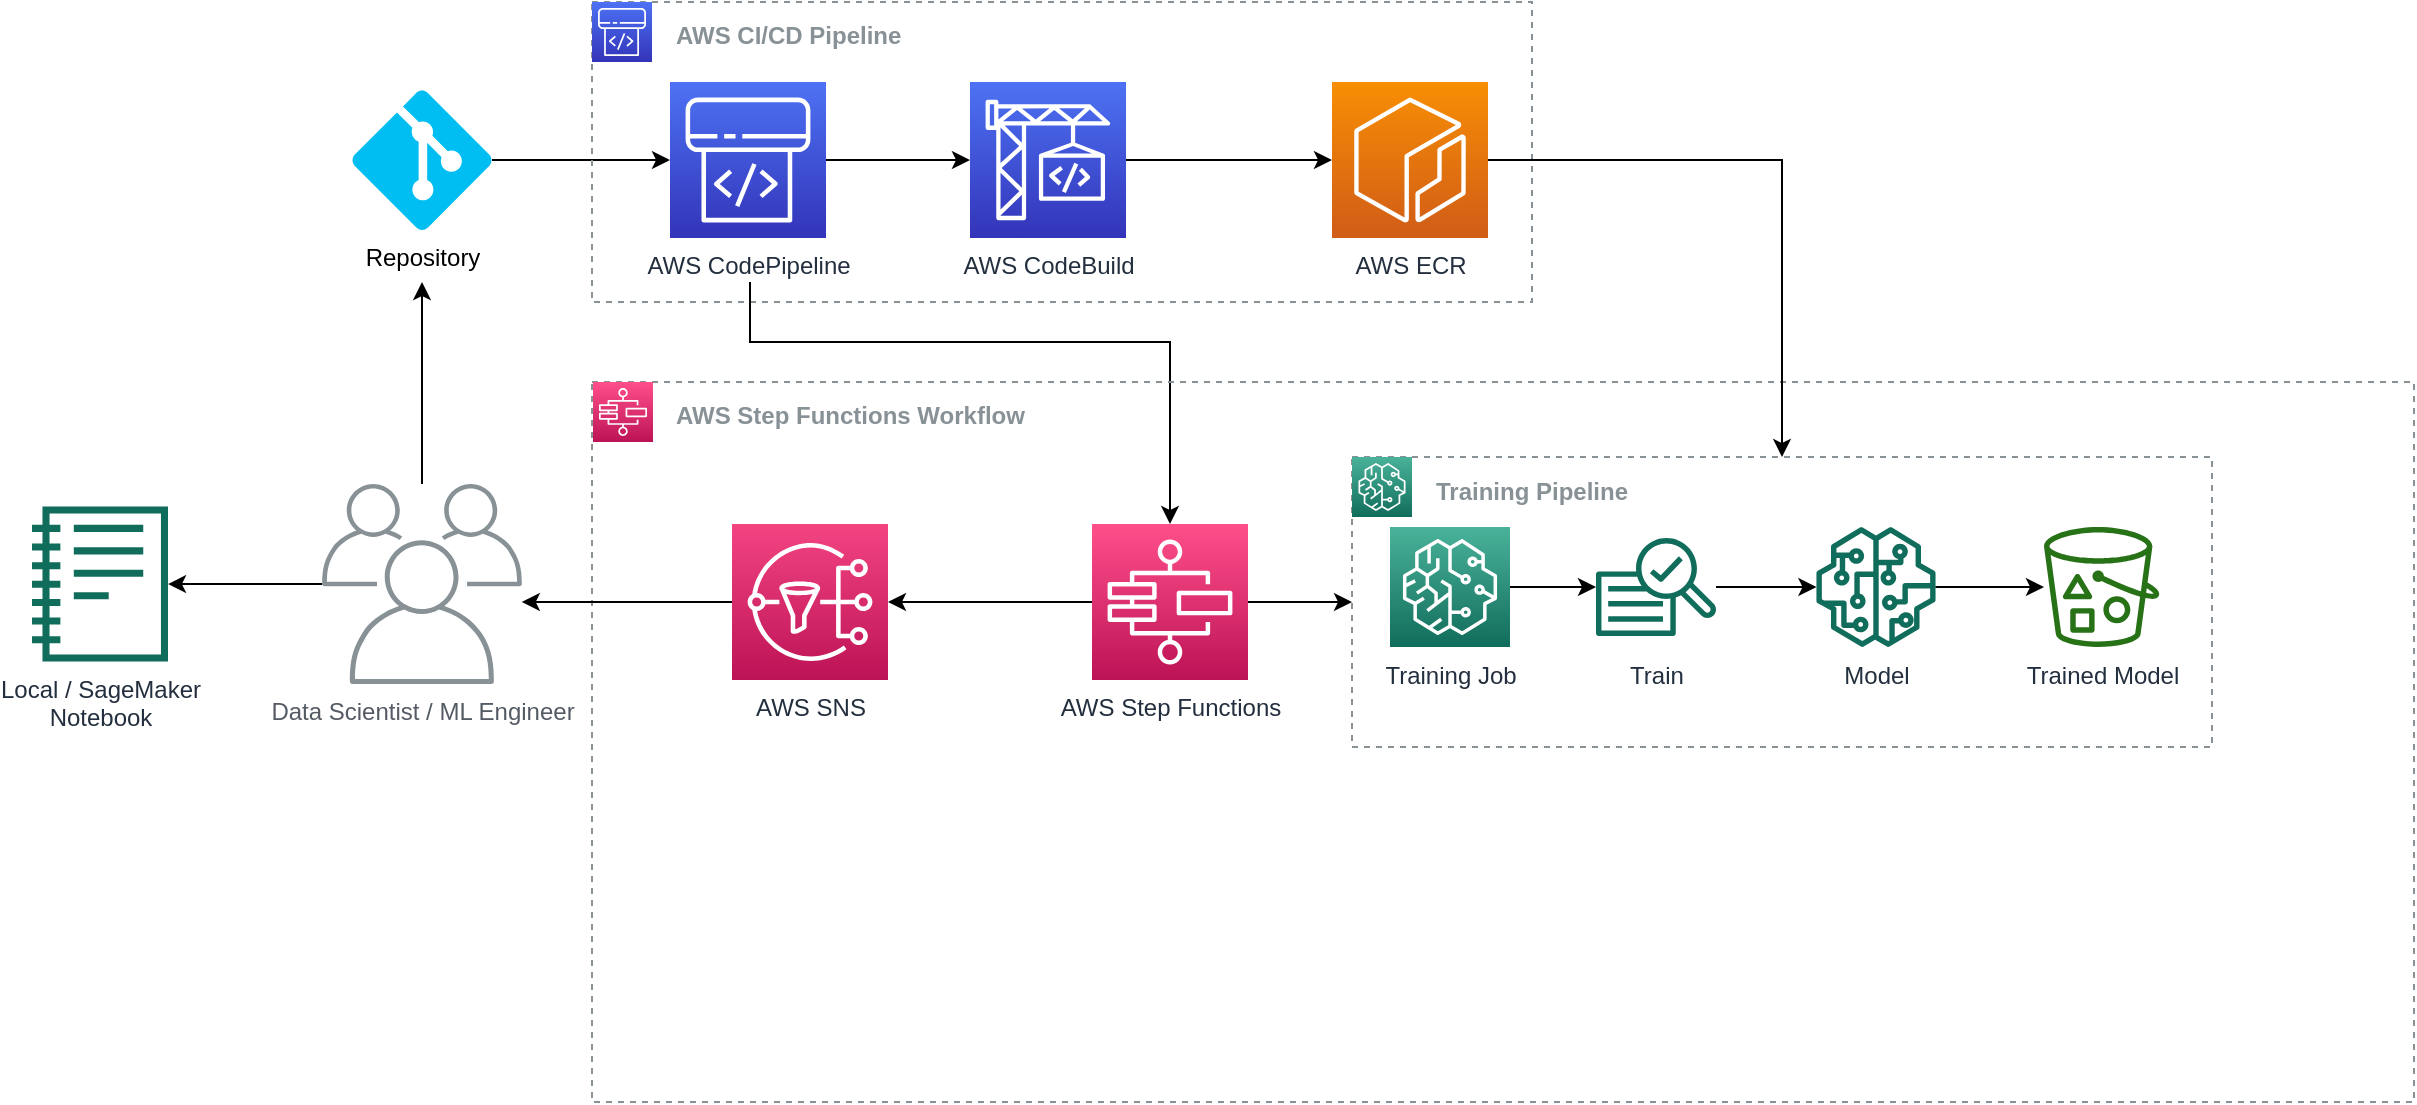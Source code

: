 <mxfile version="15.5.2" type="github">
  <diagram id="j37Jz2b9IyT9WRS_cPEV" name="Page-1">
    <mxGraphModel dx="2272" dy="794" grid="1" gridSize="10" guides="1" tooltips="1" connect="1" arrows="1" fold="1" page="1" pageScale="1" pageWidth="850" pageHeight="1100" math="0" shadow="0">
      <root>
        <mxCell id="0" />
        <mxCell id="1" parent="0" />
        <mxCell id="b2e7_tQQ3vltjg-f_0wM-14" value="" style="edgeStyle=orthogonalEdgeStyle;rounded=0;orthogonalLoop=1;jettySize=auto;html=1;" parent="1" source="b2e7_tQQ3vltjg-f_0wM-8" edge="1">
          <mxGeometry relative="1" as="geometry">
            <mxPoint x="85" y="340" as="targetPoint" />
          </mxGeometry>
        </mxCell>
        <mxCell id="Zc0Y9S3saHH1EsJJb78X-20" style="edgeStyle=orthogonalEdgeStyle;rounded=0;orthogonalLoop=1;jettySize=auto;html=1;" parent="1" source="b2e7_tQQ3vltjg-f_0wM-8" target="Zc0Y9S3saHH1EsJJb78X-2" edge="1">
          <mxGeometry relative="1" as="geometry" />
        </mxCell>
        <mxCell id="b2e7_tQQ3vltjg-f_0wM-8" value="Data Scientist / ML Engineer" style="sketch=0;outlineConnect=0;gradientColor=none;fontColor=#545B64;strokeColor=none;fillColor=#879196;dashed=0;verticalLabelPosition=bottom;verticalAlign=top;align=center;html=1;fontSize=12;fontStyle=0;aspect=fixed;shape=mxgraph.aws4.illustration_users;pointerEvents=1" parent="1" vertex="1">
          <mxGeometry x="35" y="441" width="100" height="100" as="geometry" />
        </mxCell>
        <mxCell id="b2e7_tQQ3vltjg-f_0wM-12" value="" style="edgeStyle=orthogonalEdgeStyle;rounded=0;orthogonalLoop=1;jettySize=auto;html=1;" parent="1" source="b2e7_tQQ3vltjg-f_0wM-10" target="b2e7_tQQ3vltjg-f_0wM-2" edge="1">
          <mxGeometry relative="1" as="geometry" />
        </mxCell>
        <mxCell id="b2e7_tQQ3vltjg-f_0wM-10" value="Repository" style="verticalLabelPosition=bottom;html=1;verticalAlign=top;align=center;strokeColor=none;fillColor=#00BEF2;shape=mxgraph.azure.git_repository;" parent="1" vertex="1">
          <mxGeometry x="50" y="244" width="70" height="70" as="geometry" />
        </mxCell>
        <mxCell id="b2e7_tQQ3vltjg-f_0wM-17" value="" style="shape=image;html=1;verticalAlign=top;verticalLabelPosition=bottom;labelBackgroundColor=#ffffff;imageAspect=0;aspect=fixed;image=https://cdn2.iconfinder.com/data/icons/integers/60/number-one-128.png;fontSize=14;" parent="1" vertex="1">
          <mxGeometry x="-10" y="452" width="28" height="28" as="geometry" />
        </mxCell>
        <mxCell id="b2e7_tQQ3vltjg-f_0wM-18" value="" style="shape=image;html=1;verticalAlign=top;verticalLabelPosition=bottom;labelBackgroundColor=#ffffff;imageAspect=0;aspect=fixed;image=https://cdn2.iconfinder.com/data/icons/integers/60/number-two-128.png;fontSize=14;" parent="1" vertex="1">
          <mxGeometry x="40" y="380" width="30" height="30" as="geometry" />
        </mxCell>
        <mxCell id="b2e7_tQQ3vltjg-f_0wM-19" value="" style="shape=image;html=1;verticalAlign=top;verticalLabelPosition=bottom;labelBackgroundColor=#ffffff;imageAspect=0;aspect=fixed;image=https://cdn2.iconfinder.com/data/icons/integers/60/number-three-128.png;fontSize=14;" parent="1" vertex="1">
          <mxGeometry x="130" y="240" width="29" height="29" as="geometry" />
        </mxCell>
        <mxCell id="b2e7_tQQ3vltjg-f_0wM-20" value="" style="group" parent="1" vertex="1" connectable="0">
          <mxGeometry x="170" y="200" width="470" height="150" as="geometry" />
        </mxCell>
        <mxCell id="b2e7_tQQ3vltjg-f_0wM-1" value="&lt;blockquote style=&quot;margin: 0 0 0 40px ; border: none ; padding: 0px&quot;&gt;&lt;b&gt;AWS CI/CD Pipeline&lt;/b&gt;&lt;/blockquote&gt;" style="outlineConnect=0;gradientColor=none;html=1;whiteSpace=wrap;fontSize=12;fontStyle=0;strokeColor=#879196;fillColor=none;verticalAlign=top;align=left;fontColor=#879196;dashed=1;spacingTop=3;" parent="b2e7_tQQ3vltjg-f_0wM-20" vertex="1">
          <mxGeometry width="470" height="150" as="geometry" />
        </mxCell>
        <mxCell id="b2e7_tQQ3vltjg-f_0wM-2" value="AWS CodePipeline" style="sketch=0;points=[[0,0,0],[0.25,0,0],[0.5,0,0],[0.75,0,0],[1,0,0],[0,1,0],[0.25,1,0],[0.5,1,0],[0.75,1,0],[1,1,0],[0,0.25,0],[0,0.5,0],[0,0.75,0],[1,0.25,0],[1,0.5,0],[1,0.75,0]];outlineConnect=0;fontColor=#232F3E;gradientColor=#4D72F3;gradientDirection=north;fillColor=#3334B9;strokeColor=#ffffff;dashed=0;verticalLabelPosition=bottom;verticalAlign=top;align=center;html=1;fontSize=12;fontStyle=0;aspect=fixed;shape=mxgraph.aws4.resourceIcon;resIcon=mxgraph.aws4.codepipeline;" parent="b2e7_tQQ3vltjg-f_0wM-20" vertex="1">
          <mxGeometry x="39" y="40" width="78" height="78" as="geometry" />
        </mxCell>
        <mxCell id="b2e7_tQQ3vltjg-f_0wM-3" value="AWS CodeBuild" style="sketch=0;points=[[0,0,0],[0.25,0,0],[0.5,0,0],[0.75,0,0],[1,0,0],[0,1,0],[0.25,1,0],[0.5,1,0],[0.75,1,0],[1,1,0],[0,0.25,0],[0,0.5,0],[0,0.75,0],[1,0.25,0],[1,0.5,0],[1,0.75,0]];outlineConnect=0;fontColor=#232F3E;gradientColor=#4D72F3;gradientDirection=north;fillColor=#3334B9;strokeColor=#ffffff;dashed=0;verticalLabelPosition=bottom;verticalAlign=top;align=center;html=1;fontSize=12;fontStyle=0;aspect=fixed;shape=mxgraph.aws4.resourceIcon;resIcon=mxgraph.aws4.codebuild;" parent="b2e7_tQQ3vltjg-f_0wM-20" vertex="1">
          <mxGeometry x="189" y="40" width="78" height="78" as="geometry" />
        </mxCell>
        <mxCell id="b2e7_tQQ3vltjg-f_0wM-7" style="edgeStyle=orthogonalEdgeStyle;rounded=0;orthogonalLoop=1;jettySize=auto;html=1;" parent="b2e7_tQQ3vltjg-f_0wM-20" source="b2e7_tQQ3vltjg-f_0wM-2" target="b2e7_tQQ3vltjg-f_0wM-3" edge="1">
          <mxGeometry relative="1" as="geometry" />
        </mxCell>
        <mxCell id="b2e7_tQQ3vltjg-f_0wM-4" value="AWS ECR" style="sketch=0;points=[[0,0,0],[0.25,0,0],[0.5,0,0],[0.75,0,0],[1,0,0],[0,1,0],[0.25,1,0],[0.5,1,0],[0.75,1,0],[1,1,0],[0,0.25,0],[0,0.5,0],[0,0.75,0],[1,0.25,0],[1,0.5,0],[1,0.75,0]];outlineConnect=0;fontColor=#232F3E;gradientColor=#F78E04;gradientDirection=north;fillColor=#D05C17;strokeColor=#ffffff;dashed=0;verticalLabelPosition=bottom;verticalAlign=top;align=center;html=1;fontSize=12;fontStyle=0;aspect=fixed;shape=mxgraph.aws4.resourceIcon;resIcon=mxgraph.aws4.ecr;" parent="b2e7_tQQ3vltjg-f_0wM-20" vertex="1">
          <mxGeometry x="370" y="40" width="78" height="78" as="geometry" />
        </mxCell>
        <mxCell id="b2e7_tQQ3vltjg-f_0wM-6" style="edgeStyle=orthogonalEdgeStyle;rounded=0;orthogonalLoop=1;jettySize=auto;html=1;" parent="b2e7_tQQ3vltjg-f_0wM-20" source="b2e7_tQQ3vltjg-f_0wM-3" target="b2e7_tQQ3vltjg-f_0wM-4" edge="1">
          <mxGeometry relative="1" as="geometry" />
        </mxCell>
        <mxCell id="b2e7_tQQ3vltjg-f_0wM-5" value="" style="shape=image;html=1;verticalAlign=top;verticalLabelPosition=bottom;labelBackgroundColor=#ffffff;imageAspect=0;aspect=fixed;image=https://cdn4.iconfinder.com/data/icons/logos-and-brands/512/97_Docker_logo_logos-128.png" parent="b2e7_tQQ3vltjg-f_0wM-20" vertex="1">
          <mxGeometry x="297" y="80" width="50" height="50" as="geometry" />
        </mxCell>
        <mxCell id="b2e7_tQQ3vltjg-f_0wM-22" value="" style="sketch=0;points=[[0,0,0],[0.25,0,0],[0.5,0,0],[0.75,0,0],[1,0,0],[0,1,0],[0.25,1,0],[0.5,1,0],[0.75,1,0],[1,1,0],[0,0.25,0],[0,0.5,0],[0,0.75,0],[1,0.25,0],[1,0.5,0],[1,0.75,0]];outlineConnect=0;fontColor=#232F3E;gradientColor=#4D72F3;gradientDirection=north;fillColor=#3334B9;strokeColor=#ffffff;dashed=0;verticalLabelPosition=bottom;verticalAlign=top;align=center;html=1;fontSize=12;fontStyle=0;aspect=fixed;shape=mxgraph.aws4.resourceIcon;resIcon=mxgraph.aws4.codepipeline;" parent="b2e7_tQQ3vltjg-f_0wM-20" vertex="1">
          <mxGeometry width="30" height="30" as="geometry" />
        </mxCell>
        <mxCell id="b2e7_tQQ3vltjg-f_0wM-25" style="edgeStyle=orthogonalEdgeStyle;rounded=0;orthogonalLoop=1;jettySize=auto;html=1;fontSize=14;" parent="1" target="b2e7_tQQ3vltjg-f_0wM-24" edge="1">
          <mxGeometry relative="1" as="geometry">
            <mxPoint x="249" y="340" as="sourcePoint" />
            <Array as="points">
              <mxPoint x="249" y="370" />
              <mxPoint x="459" y="370" />
            </Array>
          </mxGeometry>
        </mxCell>
        <mxCell id="b2e7_tQQ3vltjg-f_0wM-31" value="" style="group" parent="1" vertex="1" connectable="0">
          <mxGeometry x="170" y="390" width="911" height="360" as="geometry" />
        </mxCell>
        <mxCell id="b2e7_tQQ3vltjg-f_0wM-21" value="&lt;blockquote style=&quot;margin: 0 0 0 40px ; border: none ; padding: 0px&quot;&gt;&lt;b&gt;AWS Step Functions Workflow&lt;/b&gt;&lt;/blockquote&gt;" style="outlineConnect=0;gradientColor=none;html=1;whiteSpace=wrap;fontSize=12;fontStyle=0;strokeColor=#879196;fillColor=none;verticalAlign=top;align=left;fontColor=#879196;dashed=1;spacingTop=3;" parent="b2e7_tQQ3vltjg-f_0wM-31" vertex="1">
          <mxGeometry width="911" height="360" as="geometry" />
        </mxCell>
        <mxCell id="b2e7_tQQ3vltjg-f_0wM-23" value="" style="sketch=0;points=[[0,0,0],[0.25,0,0],[0.5,0,0],[0.75,0,0],[1,0,0],[0,1,0],[0.25,1,0],[0.5,1,0],[0.75,1,0],[1,1,0],[0,0.25,0],[0,0.5,0],[0,0.75,0],[1,0.25,0],[1,0.5,0],[1,0.75,0]];outlineConnect=0;fontColor=#232F3E;gradientColor=#FF4F8B;gradientDirection=north;fillColor=#BC1356;strokeColor=#ffffff;dashed=0;verticalLabelPosition=bottom;verticalAlign=top;align=center;html=1;fontSize=12;fontStyle=0;aspect=fixed;shape=mxgraph.aws4.resourceIcon;resIcon=mxgraph.aws4.step_functions;" parent="b2e7_tQQ3vltjg-f_0wM-31" vertex="1">
          <mxGeometry x="0.5" width="30" height="30" as="geometry" />
        </mxCell>
        <mxCell id="Zc0Y9S3saHH1EsJJb78X-13" style="edgeStyle=orthogonalEdgeStyle;rounded=0;orthogonalLoop=1;jettySize=auto;html=1;" parent="b2e7_tQQ3vltjg-f_0wM-31" source="b2e7_tQQ3vltjg-f_0wM-24" target="b2e7_tQQ3vltjg-f_0wM-29" edge="1">
          <mxGeometry relative="1" as="geometry" />
        </mxCell>
        <mxCell id="Zc0Y9S3saHH1EsJJb78X-18" value="" style="edgeStyle=orthogonalEdgeStyle;rounded=0;orthogonalLoop=1;jettySize=auto;html=1;" parent="b2e7_tQQ3vltjg-f_0wM-31" source="b2e7_tQQ3vltjg-f_0wM-24" target="Zc0Y9S3saHH1EsJJb78X-16" edge="1">
          <mxGeometry relative="1" as="geometry" />
        </mxCell>
        <mxCell id="b2e7_tQQ3vltjg-f_0wM-24" value="AWS Step Functions" style="sketch=0;points=[[0,0,0],[0.25,0,0],[0.5,0,0],[0.75,0,0],[1,0,0],[0,1,0],[0.25,1,0],[0.5,1,0],[0.75,1,0],[1,1,0],[0,0.25,0],[0,0.5,0],[0,0.75,0],[1,0.25,0],[1,0.5,0],[1,0.75,0]];outlineConnect=0;fontColor=#232F3E;gradientColor=#FF4F8B;gradientDirection=north;fillColor=#BC1356;strokeColor=#ffffff;dashed=0;verticalLabelPosition=bottom;verticalAlign=top;align=center;html=1;fontSize=12;fontStyle=0;aspect=fixed;shape=mxgraph.aws4.resourceIcon;resIcon=mxgraph.aws4.step_functions;" parent="b2e7_tQQ3vltjg-f_0wM-31" vertex="1">
          <mxGeometry x="250" y="71" width="78" height="78" as="geometry" />
        </mxCell>
        <mxCell id="b2e7_tQQ3vltjg-f_0wM-27" value="" style="shape=image;html=1;verticalAlign=top;verticalLabelPosition=bottom;labelBackgroundColor=#ffffff;imageAspect=0;aspect=fixed;image=https://cdn2.iconfinder.com/data/icons/integers/60/number-four-128.png;fontSize=14;" parent="b2e7_tQQ3vltjg-f_0wM-31" vertex="1">
          <mxGeometry x="300" y="20" width="28" height="28" as="geometry" />
        </mxCell>
        <mxCell id="Zc0Y9S3saHH1EsJJb78X-12" value="" style="group" parent="b2e7_tQQ3vltjg-f_0wM-31" vertex="1" connectable="0">
          <mxGeometry x="380" y="37.5" width="430" height="145" as="geometry" />
        </mxCell>
        <mxCell id="b2e7_tQQ3vltjg-f_0wM-29" value="&lt;blockquote style=&quot;margin: 0 0 0 40px ; border: none ; padding: 0px&quot;&gt;&lt;b&gt;Training Pipeline&lt;/b&gt;&lt;/blockquote&gt;" style="outlineConnect=0;gradientColor=none;html=1;whiteSpace=wrap;fontSize=12;fontStyle=0;strokeColor=#879196;fillColor=none;verticalAlign=top;align=left;fontColor=#879196;dashed=1;spacingTop=3;" parent="Zc0Y9S3saHH1EsJJb78X-12" vertex="1">
          <mxGeometry width="430" height="145" as="geometry" />
        </mxCell>
        <mxCell id="Zc0Y9S3saHH1EsJJb78X-14" style="edgeStyle=orthogonalEdgeStyle;rounded=0;orthogonalLoop=1;jettySize=auto;html=1;" parent="Zc0Y9S3saHH1EsJJb78X-12" source="Zc0Y9S3saHH1EsJJb78X-1" target="Zc0Y9S3saHH1EsJJb78X-3" edge="1">
          <mxGeometry relative="1" as="geometry" />
        </mxCell>
        <mxCell id="Zc0Y9S3saHH1EsJJb78X-1" value="Train" style="outlineConnect=0;fontColor=#232F3E;gradientColor=none;fillColor=#116D5B;strokeColor=none;dashed=0;verticalLabelPosition=bottom;verticalAlign=top;align=center;html=1;fontSize=12;fontStyle=0;pointerEvents=1;shape=mxgraph.aws4.sagemaker_train;" parent="Zc0Y9S3saHH1EsJJb78X-12" vertex="1">
          <mxGeometry x="122" y="35.007" width="60" height="60" as="geometry" />
        </mxCell>
        <mxCell id="Zc0Y9S3saHH1EsJJb78X-3" value="Model" style="outlineConnect=0;fontColor=#232F3E;gradientColor=none;fillColor=#116D5B;strokeColor=none;dashed=0;verticalLabelPosition=bottom;verticalAlign=top;align=center;html=1;fontSize=12;fontStyle=0;aspect=fixed;pointerEvents=1;shape=mxgraph.aws4.sagemaker_model;" parent="Zc0Y9S3saHH1EsJJb78X-12" vertex="1">
          <mxGeometry x="232" y="35.003" width="60" height="60" as="geometry" />
        </mxCell>
        <mxCell id="Zc0Y9S3saHH1EsJJb78X-10" value="" style="edgeStyle=orthogonalEdgeStyle;rounded=0;orthogonalLoop=1;jettySize=auto;html=1;" parent="Zc0Y9S3saHH1EsJJb78X-12" source="Zc0Y9S3saHH1EsJJb78X-3" target="Zc0Y9S3saHH1EsJJb78X-8" edge="1">
          <mxGeometry relative="1" as="geometry" />
        </mxCell>
        <mxCell id="Zc0Y9S3saHH1EsJJb78X-8" value="Trained Model" style="outlineConnect=0;fontColor=#232F3E;gradientColor=none;fillColor=#277116;strokeColor=none;dashed=0;verticalLabelPosition=bottom;verticalAlign=top;align=center;html=1;fontSize=12;fontStyle=0;aspect=fixed;pointerEvents=1;shape=mxgraph.aws4.bucket_with_objects;" parent="Zc0Y9S3saHH1EsJJb78X-12" vertex="1">
          <mxGeometry x="346" y="35.003" width="57.69" height="60" as="geometry" />
        </mxCell>
        <mxCell id="b2e7_tQQ3vltjg-f_0wM-30" value="" style="sketch=0;points=[[0,0,0],[0.25,0,0],[0.5,0,0],[0.75,0,0],[1,0,0],[0,1,0],[0.25,1,0],[0.5,1,0],[0.75,1,0],[1,1,0],[0,0.25,0],[0,0.5,0],[0,0.75,0],[1,0.25,0],[1,0.5,0],[1,0.75,0]];outlineConnect=0;fontColor=#232F3E;gradientColor=#4AB29A;gradientDirection=north;fillColor=#116D5B;strokeColor=#ffffff;dashed=0;verticalLabelPosition=bottom;verticalAlign=top;align=center;html=1;fontSize=12;fontStyle=0;aspect=fixed;shape=mxgraph.aws4.resourceIcon;resIcon=mxgraph.aws4.sagemaker;" parent="Zc0Y9S3saHH1EsJJb78X-12" vertex="1">
          <mxGeometry width="30" height="30" as="geometry" />
        </mxCell>
        <mxCell id="Zc0Y9S3saHH1EsJJb78X-15" style="edgeStyle=orthogonalEdgeStyle;rounded=0;orthogonalLoop=1;jettySize=auto;html=1;" parent="Zc0Y9S3saHH1EsJJb78X-12" source="Zc0Y9S3saHH1EsJJb78X-7" target="Zc0Y9S3saHH1EsJJb78X-1" edge="1">
          <mxGeometry relative="1" as="geometry" />
        </mxCell>
        <mxCell id="Zc0Y9S3saHH1EsJJb78X-7" value="Training Job" style="points=[[0,0,0],[0.25,0,0],[0.5,0,0],[0.75,0,0],[1,0,0],[0,1,0],[0.25,1,0],[0.5,1,0],[0.75,1,0],[1,1,0],[0,0.25,0],[0,0.5,0],[0,0.75,0],[1,0.25,0],[1,0.5,0],[1,0.75,0]];outlineConnect=0;fontColor=#232F3E;gradientColor=#4AB29A;gradientDirection=north;fillColor=#116D5B;strokeColor=#ffffff;dashed=0;verticalLabelPosition=bottom;verticalAlign=top;align=center;html=1;fontSize=12;fontStyle=0;aspect=fixed;shape=mxgraph.aws4.resourceIcon;resIcon=mxgraph.aws4.sagemaker;" parent="Zc0Y9S3saHH1EsJJb78X-12" vertex="1">
          <mxGeometry x="19" y="35.01" width="60" height="60" as="geometry" />
        </mxCell>
        <mxCell id="Zc0Y9S3saHH1EsJJb78X-16" value="AWS SNS" style="points=[[0,0,0],[0.25,0,0],[0.5,0,0],[0.75,0,0],[1,0,0],[0,1,0],[0.25,1,0],[0.5,1,0],[0.75,1,0],[1,1,0],[0,0.25,0],[0,0.5,0],[0,0.75,0],[1,0.25,0],[1,0.5,0],[1,0.75,0]];outlineConnect=0;fontColor=#232F3E;gradientColor=#F34482;gradientDirection=north;fillColor=#BC1356;strokeColor=#ffffff;dashed=0;verticalLabelPosition=bottom;verticalAlign=top;align=center;html=1;fontSize=12;fontStyle=0;aspect=fixed;shape=mxgraph.aws4.resourceIcon;resIcon=mxgraph.aws4.sns;" parent="b2e7_tQQ3vltjg-f_0wM-31" vertex="1">
          <mxGeometry x="70" y="71" width="78" height="78" as="geometry" />
        </mxCell>
        <mxCell id="Zc0Y9S3saHH1EsJJb78X-2" value="Local / SageMaker&lt;br&gt;Notebook" style="outlineConnect=0;fontColor=#232F3E;gradientColor=none;fillColor=#116D5B;strokeColor=none;dashed=0;verticalLabelPosition=bottom;verticalAlign=top;align=center;html=1;fontSize=12;fontStyle=0;aspect=fixed;pointerEvents=1;shape=mxgraph.aws4.sagemaker_notebook;" parent="1" vertex="1">
          <mxGeometry x="-110" y="452" width="68" height="78" as="geometry" />
        </mxCell>
        <mxCell id="Zc0Y9S3saHH1EsJJb78X-19" style="edgeStyle=orthogonalEdgeStyle;rounded=0;orthogonalLoop=1;jettySize=auto;html=1;" parent="1" source="Zc0Y9S3saHH1EsJJb78X-16" target="b2e7_tQQ3vltjg-f_0wM-8" edge="1">
          <mxGeometry relative="1" as="geometry">
            <Array as="points">
              <mxPoint x="160" y="500" />
              <mxPoint x="160" y="500" />
            </Array>
          </mxGeometry>
        </mxCell>
        <mxCell id="Zc0Y9S3saHH1EsJJb78X-21" style="edgeStyle=orthogonalEdgeStyle;rounded=0;orthogonalLoop=1;jettySize=auto;html=1;" parent="1" source="b2e7_tQQ3vltjg-f_0wM-4" target="b2e7_tQQ3vltjg-f_0wM-29" edge="1">
          <mxGeometry relative="1" as="geometry">
            <Array as="points">
              <mxPoint x="765" y="279" />
            </Array>
          </mxGeometry>
        </mxCell>
      </root>
    </mxGraphModel>
  </diagram>
</mxfile>

